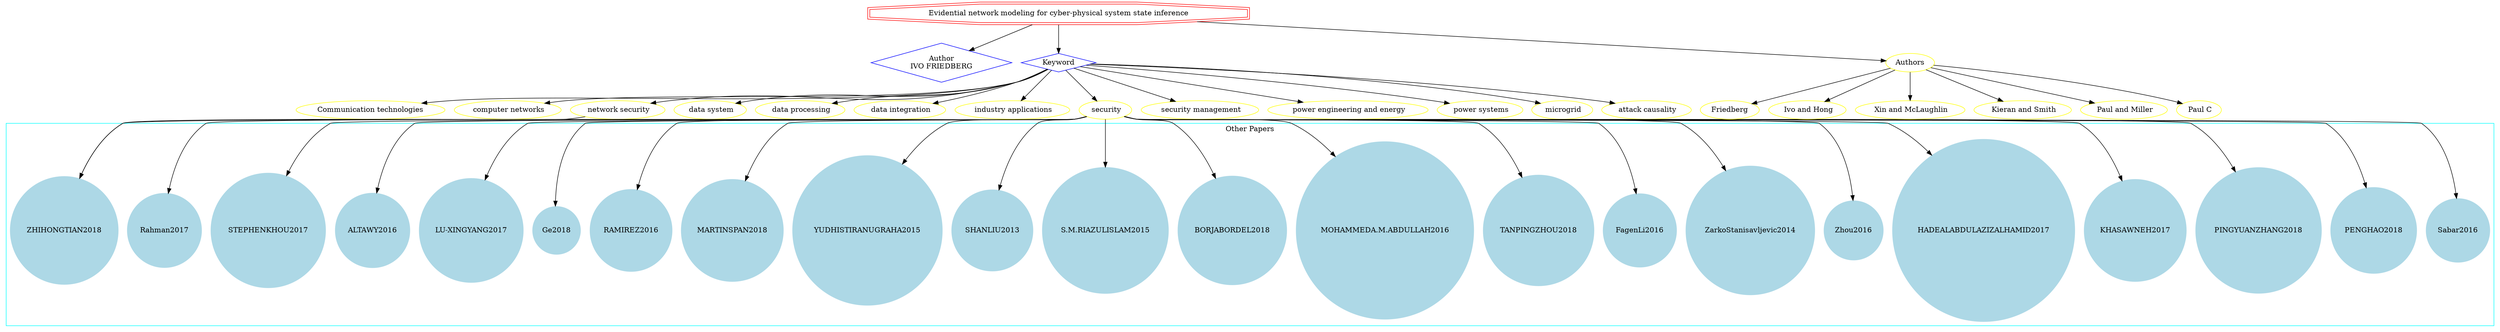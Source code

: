 strict digraph mind_map47 {
	node [color=red shape=doubleoctagon]
	"Evidential network modeling for cyber-physical system state inference"
	node [color=blue shape=diamond]
	"Author
IVO FRIEDBERG"
	Keyword
	"Evidential network modeling for cyber-physical system state inference" -> "Author
IVO FRIEDBERG"
	"Evidential network modeling for cyber-physical system state inference" -> Keyword
	node [color=yellow shape=ellipse]
	"Communication technologies"
	Keyword -> "Communication technologies"
	" computer networks"
	Keyword -> " computer networks"
	" network security"
	Keyword -> " network security"
	" data system"
	Keyword -> " data system"
	" data processing"
	Keyword -> " data processing"
	" data integration"
	Keyword -> " data integration"
	" industry applications"
	Keyword -> " industry applications"
	" security"
	Keyword -> " security"
	" security management"
	Keyword -> " security management"
	" power engineering and energy"
	Keyword -> " power engineering and energy"
	" power systems"
	Keyword -> " power systems"
	" microgrid"
	Keyword -> " microgrid"
	" attack causality"
	Keyword -> " attack causality"
	subgraph cluster_0 {
		node [style=filled]
		node [color=lightblue shape=circle]
		label="Other Papers"
		color=cyan
		PENGHAO2018
		PINGYUANZHANG2018
		KHASAWNEH2017
		HADEALABDULAZIZALHAMID2017
		Zhou2016
		ZarkoStanisavljevic2014
		FagenLi2016
		TANPINGZHOU2018
		"MOHAMMEDA.M.ABDULLAH2016"
		BORJABORDEL2018
		"S.M.RIAZULISLAM2015"
		SHANLIU2013
		YUDHISTIRANUGRAHA2015
		MARTINSPAN2018
		ZHIHONGTIAN2018
		RAMIREZ2016
		Ge2018
		"LU-XINGYANG2017"
		ALTAWY2016
		STEPHENKHOU2017
		Rahman2017
		Sabar2016
	}
	" network security" -> ZHIHONGTIAN2018
	" security" -> PENGHAO2018
	" security" -> PENGHAO2018
	" security" -> PENGHAO2018
	" security" -> PINGYUANZHANG2018
	" security" -> KHASAWNEH2017
	" security" -> HADEALABDULAZIZALHAMID2017
	" security" -> Zhou2016
	" security" -> ZarkoStanisavljevic2014
	" security" -> ZarkoStanisavljevic2014
	" security" -> FagenLi2016
	" security" -> TANPINGZHOU2018
	" security" -> "MOHAMMEDA.M.ABDULLAH2016"
	" security" -> "MOHAMMEDA.M.ABDULLAH2016"
	" security" -> BORJABORDEL2018
	" security" -> "S.M.RIAZULISLAM2015"
	" security" -> SHANLIU2013
	" security" -> YUDHISTIRANUGRAHA2015
	" security" -> MARTINSPAN2018
	" security" -> MARTINSPAN2018
	" security" -> MARTINSPAN2018
	" security" -> ZHIHONGTIAN2018
	" security" -> RAMIREZ2016
	" security" -> RAMIREZ2016
	" security" -> Ge2018
	" security" -> "LU-XINGYANG2017"
	" security" -> ALTAWY2016
	" security" -> STEPHENKHOU2017
	" security" -> STEPHENKHOU2017
	" security" -> Rahman2017
	" security" -> Rahman2017
	" security" -> Sabar2016
	"Evidential network modeling for cyber-physical system state inference" -> Authors
	Authors -> Friedberg
	Authors -> " Ivo and Hong"
	Authors -> " Xin and McLaughlin"
	Authors -> " Kieran and Smith"
	Authors -> " Paul and Miller"
	Authors -> " Paul C"
}
